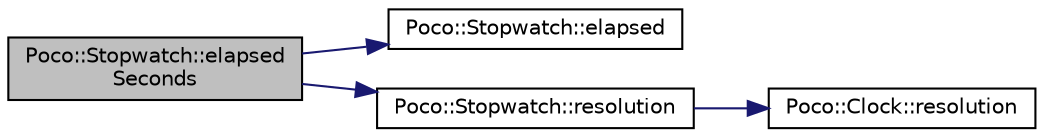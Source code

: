 digraph "Poco::Stopwatch::elapsedSeconds"
{
 // LATEX_PDF_SIZE
  edge [fontname="Helvetica",fontsize="10",labelfontname="Helvetica",labelfontsize="10"];
  node [fontname="Helvetica",fontsize="10",shape=record];
  rankdir="LR";
  Node1 [label="Poco::Stopwatch::elapsed\lSeconds",height=0.2,width=0.4,color="black", fillcolor="grey75", style="filled", fontcolor="black",tooltip=" "];
  Node1 -> Node2 [color="midnightblue",fontsize="10",style="solid"];
  Node2 [label="Poco::Stopwatch::elapsed",height=0.2,width=0.4,color="black", fillcolor="white", style="filled",URL="$classPoco_1_1Stopwatch.html#ad1154bd60401bd33f7160a0ad7a3b3f0",tooltip="Resets and starts the stopwatch."];
  Node1 -> Node3 [color="midnightblue",fontsize="10",style="solid"];
  Node3 [label="Poco::Stopwatch::resolution",height=0.2,width=0.4,color="black", fillcolor="white", style="filled",URL="$classPoco_1_1Stopwatch.html#a3fc38652863904f3c1b0e19584ea97db",tooltip=" "];
  Node3 -> Node4 [color="midnightblue",fontsize="10",style="solid"];
  Node4 [label="Poco::Clock::resolution",height=0.2,width=0.4,color="black", fillcolor="white", style="filled",URL="$classPoco_1_1Clock.html#aaf45dab3da91f75231a5defa40ba4680",tooltip=" "];
}
